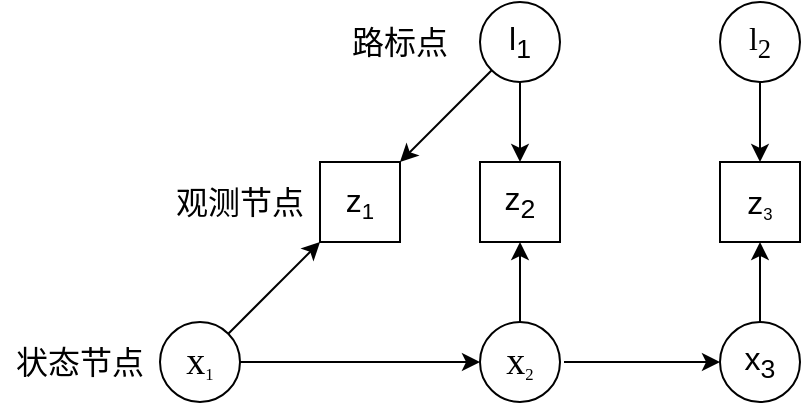 <mxfile version="14.1.8" type="github">
  <diagram id="QdiXLOukkLgibiNb14Zf" name="第 1 页">
    <mxGraphModel dx="582" dy="1602" grid="1" gridSize="10" guides="1" tooltips="1" connect="1" arrows="1" fold="1" page="1" pageScale="1" pageWidth="827" pageHeight="1169" math="0" shadow="0">
      <root>
        <mxCell id="0" />
        <mxCell id="1" parent="0" />
        <mxCell id="DuAQeA1uJ71l1_xzqsAF-1" value="" style="ellipse;whiteSpace=wrap;html=1;" vertex="1" parent="1">
          <mxGeometry x="120" y="440" width="40" height="40" as="geometry" />
        </mxCell>
        <mxCell id="DuAQeA1uJ71l1_xzqsAF-2" value="&lt;font face=&quot;Times New Roman&quot; style=&quot;font-size: 19px&quot;&gt;x&lt;/font&gt;&lt;font face=&quot;Times New Roman&quot; style=&quot;font-size: 10px&quot;&gt;&lt;sub&gt;2&lt;/sub&gt;&lt;/font&gt;" style="ellipse;whiteSpace=wrap;html=1;" vertex="1" parent="1">
          <mxGeometry x="280" y="440" width="40" height="40" as="geometry" />
        </mxCell>
        <mxCell id="DuAQeA1uJ71l1_xzqsAF-22" style="edgeStyle=orthogonalEdgeStyle;rounded=0;orthogonalLoop=1;jettySize=auto;html=1;exitX=0.5;exitY=0;exitDx=0;exitDy=0;entryX=0.5;entryY=1;entryDx=0;entryDy=0;fontFamily=Times New Roman;fontSize=16;" edge="1" parent="1" source="DuAQeA1uJ71l1_xzqsAF-3" target="DuAQeA1uJ71l1_xzqsAF-7">
          <mxGeometry relative="1" as="geometry" />
        </mxCell>
        <mxCell id="DuAQeA1uJ71l1_xzqsAF-3" value="x&lt;sub&gt;3&lt;br&gt;&lt;/sub&gt;" style="ellipse;whiteSpace=wrap;html=1;fontSize=16;" vertex="1" parent="1">
          <mxGeometry x="400" y="440" width="40" height="40" as="geometry" />
        </mxCell>
        <mxCell id="DuAQeA1uJ71l1_xzqsAF-4" value="&lt;font style=&quot;font-size: 16px&quot;&gt;l&lt;sub&gt;1&lt;/sub&gt;&lt;/font&gt;" style="ellipse;whiteSpace=wrap;html=1;" vertex="1" parent="1">
          <mxGeometry x="280" y="280" width="40" height="40" as="geometry" />
        </mxCell>
        <mxCell id="DuAQeA1uJ71l1_xzqsAF-5" value="" style="ellipse;whiteSpace=wrap;html=1;fontFamily=Times New Roman;" vertex="1" parent="1">
          <mxGeometry x="400" y="280" width="40" height="40" as="geometry" />
        </mxCell>
        <mxCell id="DuAQeA1uJ71l1_xzqsAF-7" value="&lt;span style=&quot;font-size: 16px&quot;&gt;z&lt;/span&gt;&lt;span style=&quot;font-size: 10px&quot;&gt;&lt;sub&gt;3&lt;/sub&gt;&lt;/span&gt;" style="whiteSpace=wrap;html=1;aspect=fixed;" vertex="1" parent="1">
          <mxGeometry x="400" y="360" width="40" height="40" as="geometry" />
        </mxCell>
        <mxCell id="DuAQeA1uJ71l1_xzqsAF-8" value="" style="whiteSpace=wrap;html=1;aspect=fixed;" vertex="1" parent="1">
          <mxGeometry x="200" y="360" width="40" height="40" as="geometry" />
        </mxCell>
        <mxCell id="DuAQeA1uJ71l1_xzqsAF-9" value="" style="endArrow=classic;html=1;exitX=1;exitY=0;exitDx=0;exitDy=0;" edge="1" parent="1" source="DuAQeA1uJ71l1_xzqsAF-1">
          <mxGeometry width="50" height="50" relative="1" as="geometry">
            <mxPoint x="150" y="450" as="sourcePoint" />
            <mxPoint x="200" y="400" as="targetPoint" />
          </mxGeometry>
        </mxCell>
        <mxCell id="DuAQeA1uJ71l1_xzqsAF-10" value="" style="endArrow=classic;html=1;entryX=1;entryY=0;entryDx=0;entryDy=0;" edge="1" parent="1" source="DuAQeA1uJ71l1_xzqsAF-4" target="DuAQeA1uJ71l1_xzqsAF-8">
          <mxGeometry width="50" height="50" relative="1" as="geometry">
            <mxPoint x="195" y="330" as="sourcePoint" />
            <mxPoint x="245" y="280" as="targetPoint" />
          </mxGeometry>
        </mxCell>
        <mxCell id="DuAQeA1uJ71l1_xzqsAF-11" value="&lt;font face=&quot;Times New Roman&quot; style=&quot;font-size: 19px&quot;&gt;x&lt;/font&gt;&lt;font face=&quot;Times New Roman&quot; size=&quot;1&quot;&gt;&lt;sub&gt;1&lt;/sub&gt;&lt;/font&gt;" style="text;html=1;strokeColor=none;fillColor=none;align=center;verticalAlign=middle;whiteSpace=wrap;rounded=0;" vertex="1" parent="1">
          <mxGeometry x="120" y="440" width="40" height="40" as="geometry" />
        </mxCell>
        <mxCell id="DuAQeA1uJ71l1_xzqsAF-12" value="&lt;font style=&quot;font-size: 16px&quot;&gt;z&lt;/font&gt;&lt;font style=&quot;font-size: 13.333px&quot;&gt;&lt;sub&gt;1&lt;/sub&gt;&lt;/font&gt;" style="text;html=1;strokeColor=none;fillColor=none;align=center;verticalAlign=middle;whiteSpace=wrap;rounded=0;" vertex="1" parent="1">
          <mxGeometry x="200" y="360" width="40" height="40" as="geometry" />
        </mxCell>
        <mxCell id="DuAQeA1uJ71l1_xzqsAF-23" style="edgeStyle=orthogonalEdgeStyle;rounded=0;orthogonalLoop=1;jettySize=auto;html=1;exitX=0.5;exitY=1;exitDx=0;exitDy=0;fontFamily=Times New Roman;fontSize=16;" edge="1" parent="1" source="DuAQeA1uJ71l1_xzqsAF-14" target="DuAQeA1uJ71l1_xzqsAF-7">
          <mxGeometry relative="1" as="geometry" />
        </mxCell>
        <mxCell id="DuAQeA1uJ71l1_xzqsAF-14" value="&lt;font style=&quot;font-size: 16px&quot;&gt;l&lt;sub&gt;2&lt;/sub&gt;&lt;/font&gt;" style="text;html=1;strokeColor=none;fillColor=none;align=center;verticalAlign=middle;whiteSpace=wrap;rounded=0;fontFamily=Times New Roman;" vertex="1" parent="1">
          <mxGeometry x="400" y="280" width="40" height="40" as="geometry" />
        </mxCell>
        <mxCell id="DuAQeA1uJ71l1_xzqsAF-16" value="z&lt;sub&gt;2&lt;/sub&gt;" style="whiteSpace=wrap;html=1;aspect=fixed;fontSize=16;" vertex="1" parent="1">
          <mxGeometry x="280" y="360" width="40" height="40" as="geometry" />
        </mxCell>
        <mxCell id="DuAQeA1uJ71l1_xzqsAF-17" value="" style="endArrow=classic;html=1;fontFamily=Times New Roman;fontSize=16;entryX=0.5;entryY=0;entryDx=0;entryDy=0;exitX=0.5;exitY=1;exitDx=0;exitDy=0;" edge="1" parent="1" source="DuAQeA1uJ71l1_xzqsAF-4" target="DuAQeA1uJ71l1_xzqsAF-16">
          <mxGeometry width="50" height="50" relative="1" as="geometry">
            <mxPoint x="280" y="340" as="sourcePoint" />
            <mxPoint x="330" y="290" as="targetPoint" />
          </mxGeometry>
        </mxCell>
        <mxCell id="DuAQeA1uJ71l1_xzqsAF-18" value="" style="endArrow=classic;html=1;fontFamily=Times New Roman;fontSize=16;entryX=0;entryY=0.5;entryDx=0;entryDy=0;" edge="1" parent="1" target="DuAQeA1uJ71l1_xzqsAF-2">
          <mxGeometry width="50" height="50" relative="1" as="geometry">
            <mxPoint x="160" y="460" as="sourcePoint" />
            <mxPoint x="210" y="410" as="targetPoint" />
          </mxGeometry>
        </mxCell>
        <mxCell id="DuAQeA1uJ71l1_xzqsAF-19" value="" style="endArrow=classic;html=1;fontFamily=Times New Roman;fontSize=16;entryX=0;entryY=0.5;entryDx=0;entryDy=0;" edge="1" parent="1" target="DuAQeA1uJ71l1_xzqsAF-3">
          <mxGeometry width="50" height="50" relative="1" as="geometry">
            <mxPoint x="322" y="460" as="sourcePoint" />
            <mxPoint x="330" y="290" as="targetPoint" />
          </mxGeometry>
        </mxCell>
        <mxCell id="DuAQeA1uJ71l1_xzqsAF-20" value="" style="endArrow=classic;html=1;exitX=1;exitY=0;exitDx=0;exitDy=0;entryX=0.5;entryY=1;entryDx=0;entryDy=0;" edge="1" parent="1" target="DuAQeA1uJ71l1_xzqsAF-16">
          <mxGeometry width="50" height="50" relative="1" as="geometry">
            <mxPoint x="300.002" y="439.998" as="sourcePoint" />
            <mxPoint x="345.86" y="394.14" as="targetPoint" />
          </mxGeometry>
        </mxCell>
        <mxCell id="DuAQeA1uJ71l1_xzqsAF-24" value="状态节点" style="text;html=1;strokeColor=none;fillColor=none;align=center;verticalAlign=middle;whiteSpace=wrap;rounded=0;fontFamily=Times New Roman;fontSize=16;" vertex="1" parent="1">
          <mxGeometry x="40" y="440" width="80" height="40" as="geometry" />
        </mxCell>
        <mxCell id="DuAQeA1uJ71l1_xzqsAF-25" value="观测节点" style="text;html=1;strokeColor=none;fillColor=none;align=center;verticalAlign=middle;whiteSpace=wrap;rounded=0;fontFamily=Times New Roman;fontSize=16;" vertex="1" parent="1">
          <mxGeometry x="120" y="360" width="80" height="40" as="geometry" />
        </mxCell>
        <mxCell id="DuAQeA1uJ71l1_xzqsAF-26" value="路标点" style="text;html=1;strokeColor=none;fillColor=none;align=center;verticalAlign=middle;whiteSpace=wrap;rounded=0;fontFamily=Times New Roman;fontSize=16;" vertex="1" parent="1">
          <mxGeometry x="200" y="280" width="80" height="40" as="geometry" />
        </mxCell>
      </root>
    </mxGraphModel>
  </diagram>
</mxfile>
